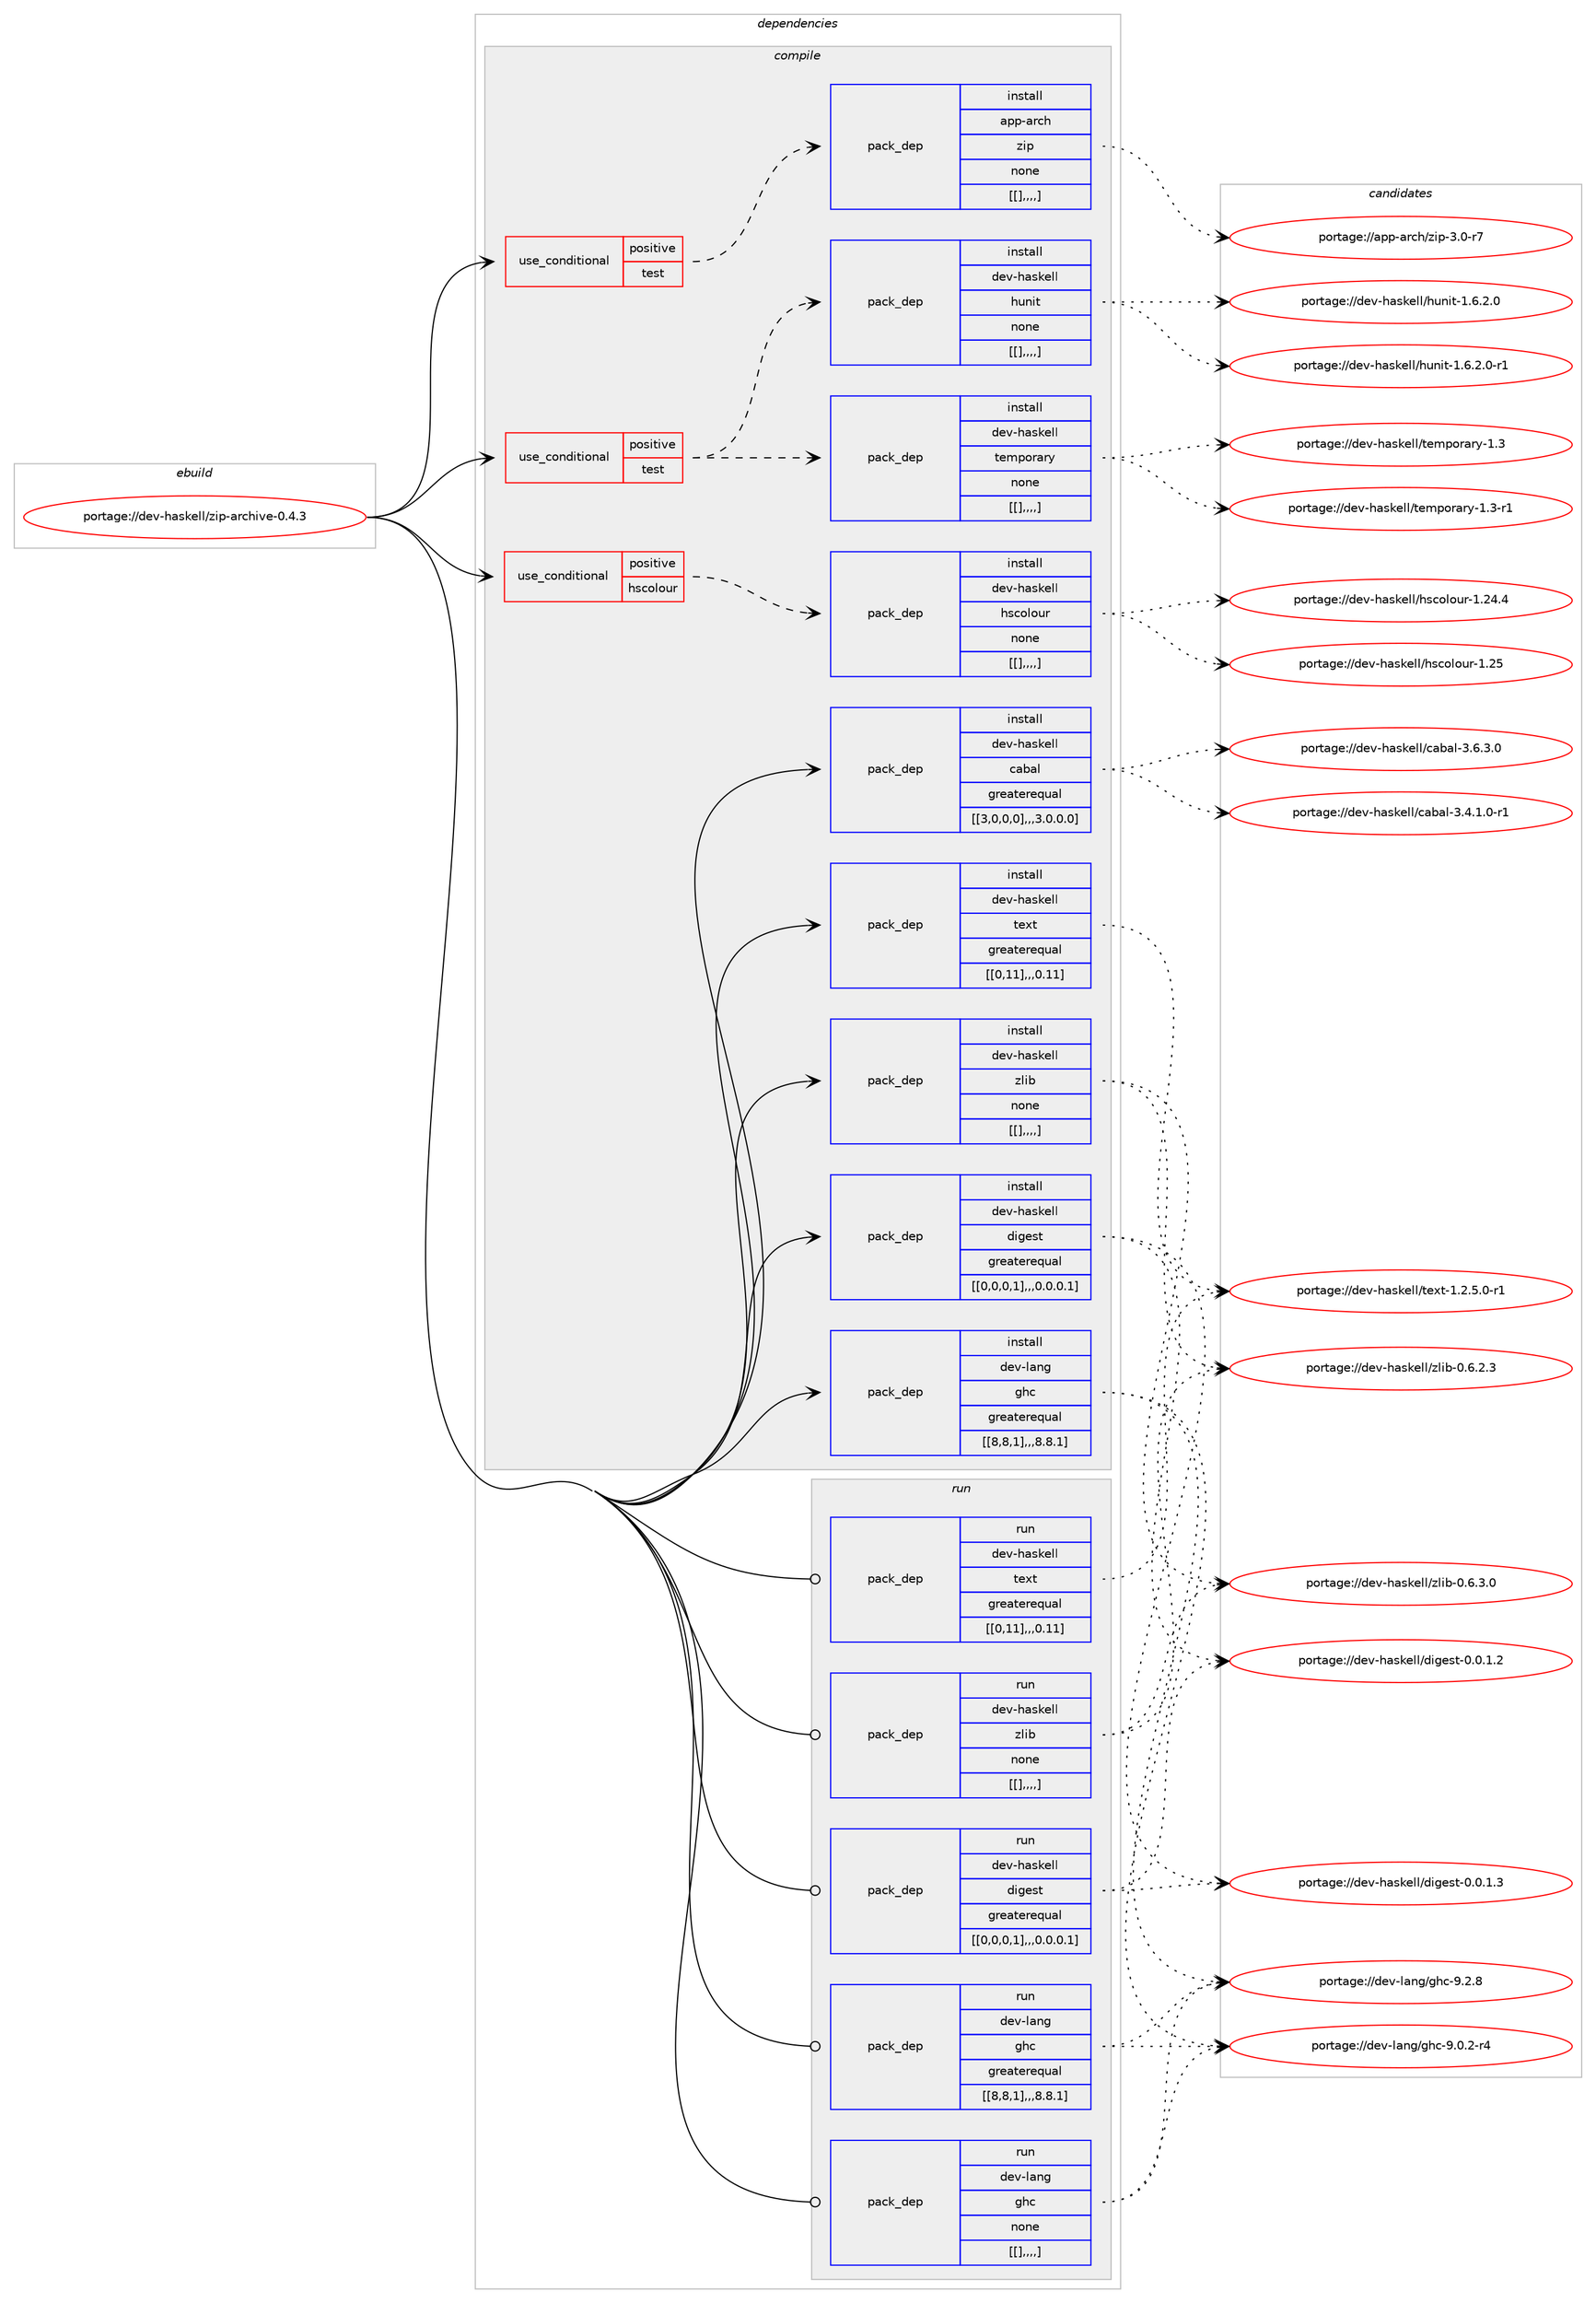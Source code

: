 digraph prolog {

# *************
# Graph options
# *************

newrank=true;
concentrate=true;
compound=true;
graph [rankdir=LR,fontname=Helvetica,fontsize=10,ranksep=1.5];#, ranksep=2.5, nodesep=0.2];
edge  [arrowhead=vee];
node  [fontname=Helvetica,fontsize=10];

# **********
# The ebuild
# **********

subgraph cluster_leftcol {
color=gray;
label=<<i>ebuild</i>>;
id [label="portage://dev-haskell/zip-archive-0.4.3", color=red, width=4, href="../dev-haskell/zip-archive-0.4.3.svg"];
}

# ****************
# The dependencies
# ****************

subgraph cluster_midcol {
color=gray;
label=<<i>dependencies</i>>;
subgraph cluster_compile {
fillcolor="#eeeeee";
style=filled;
label=<<i>compile</i>>;
subgraph cond22031 {
dependency92690 [label=<<TABLE BORDER="0" CELLBORDER="1" CELLSPACING="0" CELLPADDING="4"><TR><TD ROWSPAN="3" CELLPADDING="10">use_conditional</TD></TR><TR><TD>positive</TD></TR><TR><TD>hscolour</TD></TR></TABLE>>, shape=none, color=red];
subgraph pack69613 {
dependency92691 [label=<<TABLE BORDER="0" CELLBORDER="1" CELLSPACING="0" CELLPADDING="4" WIDTH="220"><TR><TD ROWSPAN="6" CELLPADDING="30">pack_dep</TD></TR><TR><TD WIDTH="110">install</TD></TR><TR><TD>dev-haskell</TD></TR><TR><TD>hscolour</TD></TR><TR><TD>none</TD></TR><TR><TD>[[],,,,]</TD></TR></TABLE>>, shape=none, color=blue];
}
dependency92690:e -> dependency92691:w [weight=20,style="dashed",arrowhead="vee"];
}
id:e -> dependency92690:w [weight=20,style="solid",arrowhead="vee"];
subgraph cond22032 {
dependency92692 [label=<<TABLE BORDER="0" CELLBORDER="1" CELLSPACING="0" CELLPADDING="4"><TR><TD ROWSPAN="3" CELLPADDING="10">use_conditional</TD></TR><TR><TD>positive</TD></TR><TR><TD>test</TD></TR></TABLE>>, shape=none, color=red];
subgraph pack69614 {
dependency92693 [label=<<TABLE BORDER="0" CELLBORDER="1" CELLSPACING="0" CELLPADDING="4" WIDTH="220"><TR><TD ROWSPAN="6" CELLPADDING="30">pack_dep</TD></TR><TR><TD WIDTH="110">install</TD></TR><TR><TD>app-arch</TD></TR><TR><TD>zip</TD></TR><TR><TD>none</TD></TR><TR><TD>[[],,,,]</TD></TR></TABLE>>, shape=none, color=blue];
}
dependency92692:e -> dependency92693:w [weight=20,style="dashed",arrowhead="vee"];
}
id:e -> dependency92692:w [weight=20,style="solid",arrowhead="vee"];
subgraph cond22033 {
dependency92694 [label=<<TABLE BORDER="0" CELLBORDER="1" CELLSPACING="0" CELLPADDING="4"><TR><TD ROWSPAN="3" CELLPADDING="10">use_conditional</TD></TR><TR><TD>positive</TD></TR><TR><TD>test</TD></TR></TABLE>>, shape=none, color=red];
subgraph pack69615 {
dependency92695 [label=<<TABLE BORDER="0" CELLBORDER="1" CELLSPACING="0" CELLPADDING="4" WIDTH="220"><TR><TD ROWSPAN="6" CELLPADDING="30">pack_dep</TD></TR><TR><TD WIDTH="110">install</TD></TR><TR><TD>dev-haskell</TD></TR><TR><TD>hunit</TD></TR><TR><TD>none</TD></TR><TR><TD>[[],,,,]</TD></TR></TABLE>>, shape=none, color=blue];
}
dependency92694:e -> dependency92695:w [weight=20,style="dashed",arrowhead="vee"];
subgraph pack69616 {
dependency92696 [label=<<TABLE BORDER="0" CELLBORDER="1" CELLSPACING="0" CELLPADDING="4" WIDTH="220"><TR><TD ROWSPAN="6" CELLPADDING="30">pack_dep</TD></TR><TR><TD WIDTH="110">install</TD></TR><TR><TD>dev-haskell</TD></TR><TR><TD>temporary</TD></TR><TR><TD>none</TD></TR><TR><TD>[[],,,,]</TD></TR></TABLE>>, shape=none, color=blue];
}
dependency92694:e -> dependency92696:w [weight=20,style="dashed",arrowhead="vee"];
}
id:e -> dependency92694:w [weight=20,style="solid",arrowhead="vee"];
subgraph pack69617 {
dependency92697 [label=<<TABLE BORDER="0" CELLBORDER="1" CELLSPACING="0" CELLPADDING="4" WIDTH="220"><TR><TD ROWSPAN="6" CELLPADDING="30">pack_dep</TD></TR><TR><TD WIDTH="110">install</TD></TR><TR><TD>dev-haskell</TD></TR><TR><TD>cabal</TD></TR><TR><TD>greaterequal</TD></TR><TR><TD>[[3,0,0,0],,,3.0.0.0]</TD></TR></TABLE>>, shape=none, color=blue];
}
id:e -> dependency92697:w [weight=20,style="solid",arrowhead="vee"];
subgraph pack69618 {
dependency92698 [label=<<TABLE BORDER="0" CELLBORDER="1" CELLSPACING="0" CELLPADDING="4" WIDTH="220"><TR><TD ROWSPAN="6" CELLPADDING="30">pack_dep</TD></TR><TR><TD WIDTH="110">install</TD></TR><TR><TD>dev-haskell</TD></TR><TR><TD>digest</TD></TR><TR><TD>greaterequal</TD></TR><TR><TD>[[0,0,0,1],,,0.0.0.1]</TD></TR></TABLE>>, shape=none, color=blue];
}
id:e -> dependency92698:w [weight=20,style="solid",arrowhead="vee"];
subgraph pack69619 {
dependency92699 [label=<<TABLE BORDER="0" CELLBORDER="1" CELLSPACING="0" CELLPADDING="4" WIDTH="220"><TR><TD ROWSPAN="6" CELLPADDING="30">pack_dep</TD></TR><TR><TD WIDTH="110">install</TD></TR><TR><TD>dev-haskell</TD></TR><TR><TD>text</TD></TR><TR><TD>greaterequal</TD></TR><TR><TD>[[0,11],,,0.11]</TD></TR></TABLE>>, shape=none, color=blue];
}
id:e -> dependency92699:w [weight=20,style="solid",arrowhead="vee"];
subgraph pack69620 {
dependency92700 [label=<<TABLE BORDER="0" CELLBORDER="1" CELLSPACING="0" CELLPADDING="4" WIDTH="220"><TR><TD ROWSPAN="6" CELLPADDING="30">pack_dep</TD></TR><TR><TD WIDTH="110">install</TD></TR><TR><TD>dev-haskell</TD></TR><TR><TD>zlib</TD></TR><TR><TD>none</TD></TR><TR><TD>[[],,,,]</TD></TR></TABLE>>, shape=none, color=blue];
}
id:e -> dependency92700:w [weight=20,style="solid",arrowhead="vee"];
subgraph pack69621 {
dependency92701 [label=<<TABLE BORDER="0" CELLBORDER="1" CELLSPACING="0" CELLPADDING="4" WIDTH="220"><TR><TD ROWSPAN="6" CELLPADDING="30">pack_dep</TD></TR><TR><TD WIDTH="110">install</TD></TR><TR><TD>dev-lang</TD></TR><TR><TD>ghc</TD></TR><TR><TD>greaterequal</TD></TR><TR><TD>[[8,8,1],,,8.8.1]</TD></TR></TABLE>>, shape=none, color=blue];
}
id:e -> dependency92701:w [weight=20,style="solid",arrowhead="vee"];
}
subgraph cluster_compileandrun {
fillcolor="#eeeeee";
style=filled;
label=<<i>compile and run</i>>;
}
subgraph cluster_run {
fillcolor="#eeeeee";
style=filled;
label=<<i>run</i>>;
subgraph pack69622 {
dependency92702 [label=<<TABLE BORDER="0" CELLBORDER="1" CELLSPACING="0" CELLPADDING="4" WIDTH="220"><TR><TD ROWSPAN="6" CELLPADDING="30">pack_dep</TD></TR><TR><TD WIDTH="110">run</TD></TR><TR><TD>dev-haskell</TD></TR><TR><TD>digest</TD></TR><TR><TD>greaterequal</TD></TR><TR><TD>[[0,0,0,1],,,0.0.0.1]</TD></TR></TABLE>>, shape=none, color=blue];
}
id:e -> dependency92702:w [weight=20,style="solid",arrowhead="odot"];
subgraph pack69623 {
dependency92703 [label=<<TABLE BORDER="0" CELLBORDER="1" CELLSPACING="0" CELLPADDING="4" WIDTH="220"><TR><TD ROWSPAN="6" CELLPADDING="30">pack_dep</TD></TR><TR><TD WIDTH="110">run</TD></TR><TR><TD>dev-haskell</TD></TR><TR><TD>text</TD></TR><TR><TD>greaterequal</TD></TR><TR><TD>[[0,11],,,0.11]</TD></TR></TABLE>>, shape=none, color=blue];
}
id:e -> dependency92703:w [weight=20,style="solid",arrowhead="odot"];
subgraph pack69624 {
dependency92704 [label=<<TABLE BORDER="0" CELLBORDER="1" CELLSPACING="0" CELLPADDING="4" WIDTH="220"><TR><TD ROWSPAN="6" CELLPADDING="30">pack_dep</TD></TR><TR><TD WIDTH="110">run</TD></TR><TR><TD>dev-haskell</TD></TR><TR><TD>zlib</TD></TR><TR><TD>none</TD></TR><TR><TD>[[],,,,]</TD></TR></TABLE>>, shape=none, color=blue];
}
id:e -> dependency92704:w [weight=20,style="solid",arrowhead="odot"];
subgraph pack69625 {
dependency92705 [label=<<TABLE BORDER="0" CELLBORDER="1" CELLSPACING="0" CELLPADDING="4" WIDTH="220"><TR><TD ROWSPAN="6" CELLPADDING="30">pack_dep</TD></TR><TR><TD WIDTH="110">run</TD></TR><TR><TD>dev-lang</TD></TR><TR><TD>ghc</TD></TR><TR><TD>greaterequal</TD></TR><TR><TD>[[8,8,1],,,8.8.1]</TD></TR></TABLE>>, shape=none, color=blue];
}
id:e -> dependency92705:w [weight=20,style="solid",arrowhead="odot"];
subgraph pack69626 {
dependency92706 [label=<<TABLE BORDER="0" CELLBORDER="1" CELLSPACING="0" CELLPADDING="4" WIDTH="220"><TR><TD ROWSPAN="6" CELLPADDING="30">pack_dep</TD></TR><TR><TD WIDTH="110">run</TD></TR><TR><TD>dev-lang</TD></TR><TR><TD>ghc</TD></TR><TR><TD>none</TD></TR><TR><TD>[[],,,,]</TD></TR></TABLE>>, shape=none, color=blue];
}
id:e -> dependency92706:w [weight=20,style="solid",arrowhead="odot"];
}
}

# **************
# The candidates
# **************

subgraph cluster_choices {
rank=same;
color=gray;
label=<<i>candidates</i>>;

subgraph choice69613 {
color=black;
nodesep=1;
choice100101118451049711510710110810847104115991111081111171144549465053 [label="portage://dev-haskell/hscolour-1.25", color=red, width=4,href="../dev-haskell/hscolour-1.25.svg"];
choice1001011184510497115107101108108471041159911110811111711445494650524652 [label="portage://dev-haskell/hscolour-1.24.4", color=red, width=4,href="../dev-haskell/hscolour-1.24.4.svg"];
dependency92691:e -> choice100101118451049711510710110810847104115991111081111171144549465053:w [style=dotted,weight="100"];
dependency92691:e -> choice1001011184510497115107101108108471041159911110811111711445494650524652:w [style=dotted,weight="100"];
}
subgraph choice69614 {
color=black;
nodesep=1;
choice9711211245971149910447122105112455146484511455 [label="portage://app-arch/zip-3.0-r7", color=red, width=4,href="../app-arch/zip-3.0-r7.svg"];
dependency92693:e -> choice9711211245971149910447122105112455146484511455:w [style=dotted,weight="100"];
}
subgraph choice69615 {
color=black;
nodesep=1;
choice10010111845104971151071011081084710411711010511645494654465046484511449 [label="portage://dev-haskell/hunit-1.6.2.0-r1", color=red, width=4,href="../dev-haskell/hunit-1.6.2.0-r1.svg"];
choice1001011184510497115107101108108471041171101051164549465446504648 [label="portage://dev-haskell/hunit-1.6.2.0", color=red, width=4,href="../dev-haskell/hunit-1.6.2.0.svg"];
dependency92695:e -> choice10010111845104971151071011081084710411711010511645494654465046484511449:w [style=dotted,weight="100"];
dependency92695:e -> choice1001011184510497115107101108108471041171101051164549465446504648:w [style=dotted,weight="100"];
}
subgraph choice69616 {
color=black;
nodesep=1;
choice10010111845104971151071011081084711610110911211111497114121454946514511449 [label="portage://dev-haskell/temporary-1.3-r1", color=red, width=4,href="../dev-haskell/temporary-1.3-r1.svg"];
choice1001011184510497115107101108108471161011091121111149711412145494651 [label="portage://dev-haskell/temporary-1.3", color=red, width=4,href="../dev-haskell/temporary-1.3.svg"];
dependency92696:e -> choice10010111845104971151071011081084711610110911211111497114121454946514511449:w [style=dotted,weight="100"];
dependency92696:e -> choice1001011184510497115107101108108471161011091121111149711412145494651:w [style=dotted,weight="100"];
}
subgraph choice69617 {
color=black;
nodesep=1;
choice100101118451049711510710110810847999798971084551465446514648 [label="portage://dev-haskell/cabal-3.6.3.0", color=red, width=4,href="../dev-haskell/cabal-3.6.3.0.svg"];
choice1001011184510497115107101108108479997989710845514652464946484511449 [label="portage://dev-haskell/cabal-3.4.1.0-r1", color=red, width=4,href="../dev-haskell/cabal-3.4.1.0-r1.svg"];
dependency92697:e -> choice100101118451049711510710110810847999798971084551465446514648:w [style=dotted,weight="100"];
dependency92697:e -> choice1001011184510497115107101108108479997989710845514652464946484511449:w [style=dotted,weight="100"];
}
subgraph choice69618 {
color=black;
nodesep=1;
choice1001011184510497115107101108108471001051031011151164548464846494651 [label="portage://dev-haskell/digest-0.0.1.3", color=red, width=4,href="../dev-haskell/digest-0.0.1.3.svg"];
choice1001011184510497115107101108108471001051031011151164548464846494650 [label="portage://dev-haskell/digest-0.0.1.2", color=red, width=4,href="../dev-haskell/digest-0.0.1.2.svg"];
dependency92698:e -> choice1001011184510497115107101108108471001051031011151164548464846494651:w [style=dotted,weight="100"];
dependency92698:e -> choice1001011184510497115107101108108471001051031011151164548464846494650:w [style=dotted,weight="100"];
}
subgraph choice69619 {
color=black;
nodesep=1;
choice10010111845104971151071011081084711610112011645494650465346484511449 [label="portage://dev-haskell/text-1.2.5.0-r1", color=red, width=4,href="../dev-haskell/text-1.2.5.0-r1.svg"];
dependency92699:e -> choice10010111845104971151071011081084711610112011645494650465346484511449:w [style=dotted,weight="100"];
}
subgraph choice69620 {
color=black;
nodesep=1;
choice100101118451049711510710110810847122108105984548465446514648 [label="portage://dev-haskell/zlib-0.6.3.0", color=red, width=4,href="../dev-haskell/zlib-0.6.3.0.svg"];
choice100101118451049711510710110810847122108105984548465446504651 [label="portage://dev-haskell/zlib-0.6.2.3", color=red, width=4,href="../dev-haskell/zlib-0.6.2.3.svg"];
dependency92700:e -> choice100101118451049711510710110810847122108105984548465446514648:w [style=dotted,weight="100"];
dependency92700:e -> choice100101118451049711510710110810847122108105984548465446504651:w [style=dotted,weight="100"];
}
subgraph choice69621 {
color=black;
nodesep=1;
choice10010111845108971101034710310499455746504656 [label="portage://dev-lang/ghc-9.2.8", color=red, width=4,href="../dev-lang/ghc-9.2.8.svg"];
choice100101118451089711010347103104994557464846504511452 [label="portage://dev-lang/ghc-9.0.2-r4", color=red, width=4,href="../dev-lang/ghc-9.0.2-r4.svg"];
dependency92701:e -> choice10010111845108971101034710310499455746504656:w [style=dotted,weight="100"];
dependency92701:e -> choice100101118451089711010347103104994557464846504511452:w [style=dotted,weight="100"];
}
subgraph choice69622 {
color=black;
nodesep=1;
choice1001011184510497115107101108108471001051031011151164548464846494651 [label="portage://dev-haskell/digest-0.0.1.3", color=red, width=4,href="../dev-haskell/digest-0.0.1.3.svg"];
choice1001011184510497115107101108108471001051031011151164548464846494650 [label="portage://dev-haskell/digest-0.0.1.2", color=red, width=4,href="../dev-haskell/digest-0.0.1.2.svg"];
dependency92702:e -> choice1001011184510497115107101108108471001051031011151164548464846494651:w [style=dotted,weight="100"];
dependency92702:e -> choice1001011184510497115107101108108471001051031011151164548464846494650:w [style=dotted,weight="100"];
}
subgraph choice69623 {
color=black;
nodesep=1;
choice10010111845104971151071011081084711610112011645494650465346484511449 [label="portage://dev-haskell/text-1.2.5.0-r1", color=red, width=4,href="../dev-haskell/text-1.2.5.0-r1.svg"];
dependency92703:e -> choice10010111845104971151071011081084711610112011645494650465346484511449:w [style=dotted,weight="100"];
}
subgraph choice69624 {
color=black;
nodesep=1;
choice100101118451049711510710110810847122108105984548465446514648 [label="portage://dev-haskell/zlib-0.6.3.0", color=red, width=4,href="../dev-haskell/zlib-0.6.3.0.svg"];
choice100101118451049711510710110810847122108105984548465446504651 [label="portage://dev-haskell/zlib-0.6.2.3", color=red, width=4,href="../dev-haskell/zlib-0.6.2.3.svg"];
dependency92704:e -> choice100101118451049711510710110810847122108105984548465446514648:w [style=dotted,weight="100"];
dependency92704:e -> choice100101118451049711510710110810847122108105984548465446504651:w [style=dotted,weight="100"];
}
subgraph choice69625 {
color=black;
nodesep=1;
choice10010111845108971101034710310499455746504656 [label="portage://dev-lang/ghc-9.2.8", color=red, width=4,href="../dev-lang/ghc-9.2.8.svg"];
choice100101118451089711010347103104994557464846504511452 [label="portage://dev-lang/ghc-9.0.2-r4", color=red, width=4,href="../dev-lang/ghc-9.0.2-r4.svg"];
dependency92705:e -> choice10010111845108971101034710310499455746504656:w [style=dotted,weight="100"];
dependency92705:e -> choice100101118451089711010347103104994557464846504511452:w [style=dotted,weight="100"];
}
subgraph choice69626 {
color=black;
nodesep=1;
choice10010111845108971101034710310499455746504656 [label="portage://dev-lang/ghc-9.2.8", color=red, width=4,href="../dev-lang/ghc-9.2.8.svg"];
choice100101118451089711010347103104994557464846504511452 [label="portage://dev-lang/ghc-9.0.2-r4", color=red, width=4,href="../dev-lang/ghc-9.0.2-r4.svg"];
dependency92706:e -> choice10010111845108971101034710310499455746504656:w [style=dotted,weight="100"];
dependency92706:e -> choice100101118451089711010347103104994557464846504511452:w [style=dotted,weight="100"];
}
}

}
